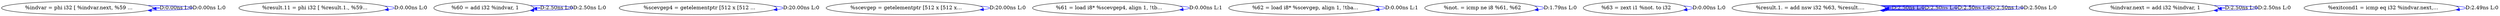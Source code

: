 digraph {
Node0x2bd8c00[label="  %indvar = phi i32 [ %indvar.next, %59 ..."];
Node0x2bd8c00 -> Node0x2bd8c00[label="D:0.00ns L:0",color=blue];
Node0x2bd8c00 -> Node0x2bd8c00[label="D:0.00ns L:0",color=blue];
Node0x2bd8ce0[label="  %result.11 = phi i32 [ %result.1., %59..."];
Node0x2bd8ce0 -> Node0x2bd8ce0[label="D:0.00ns L:0",color=blue];
Node0x2bd8dc0[label="  %60 = add i32 %indvar, 1"];
Node0x2bd8dc0 -> Node0x2bd8dc0[label="D:2.50ns L:0",color=blue];
Node0x2bd8dc0 -> Node0x2bd8dc0[label="D:2.50ns L:0",color=blue];
Node0x2bd8ea0[label="  %scevgep4 = getelementptr [512 x [512 ..."];
Node0x2bd8ea0 -> Node0x2bd8ea0[label="D:20.00ns L:0",color=blue];
Node0x2bd8f80[label="  %scevgep = getelementptr [512 x [512 x..."];
Node0x2bd8f80 -> Node0x2bd8f80[label="D:20.00ns L:0",color=blue];
Node0x2bd9060[label="  %61 = load i8* %scevgep4, align 1, !tb..."];
Node0x2bd9060 -> Node0x2bd9060[label="D:0.00ns L:1",color=blue];
Node0x2bd9140[label="  %62 = load i8* %scevgep, align 1, !tba..."];
Node0x2bd9140 -> Node0x2bd9140[label="D:0.00ns L:1",color=blue];
Node0x2bd9220[label="  %not. = icmp ne i8 %61, %62"];
Node0x2bd9220 -> Node0x2bd9220[label="D:1.79ns L:0",color=blue];
Node0x2bd9300[label="  %63 = zext i1 %not. to i32"];
Node0x2bd9300 -> Node0x2bd9300[label="D:0.00ns L:0",color=blue];
Node0x2bd93e0[label="  %result.1. = add nsw i32 %63, %result...."];
Node0x2bd93e0 -> Node0x2bd93e0[label="D:2.50ns L:0",color=blue];
Node0x2bd93e0 -> Node0x2bd93e0[label="D:2.50ns L:0",color=blue];
Node0x2bd93e0 -> Node0x2bd93e0[label="D:2.50ns L:0",color=blue];
Node0x2bd93e0 -> Node0x2bd93e0[label="D:2.50ns L:0",color=blue];
Node0x2bd93e0 -> Node0x2bd93e0[label="D:2.50ns L:0",color=blue];
Node0x2bd9500[label="  %indvar.next = add i32 %indvar, 1"];
Node0x2bd9500 -> Node0x2bd9500[label="D:2.50ns L:0",color=blue];
Node0x2bd9500 -> Node0x2bd9500[label="D:2.50ns L:0",color=blue];
Node0x2bd95e0[label="  %exitcond1 = icmp eq i32 %indvar.next,..."];
Node0x2bd95e0 -> Node0x2bd95e0[label="D:2.49ns L:0",color=blue];
}
